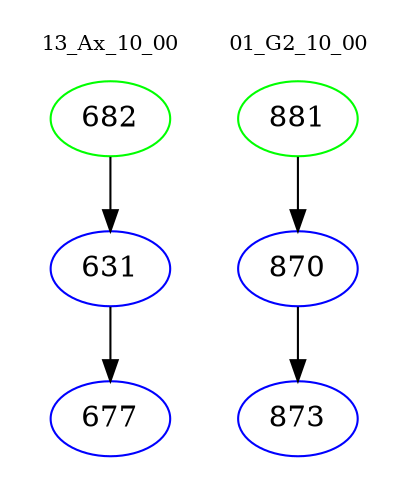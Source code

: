 digraph{
subgraph cluster_0 {
color = white
label = "13_Ax_10_00";
fontsize=10;
T0_682 [label="682", color="green"]
T0_682 -> T0_631 [color="black"]
T0_631 [label="631", color="blue"]
T0_631 -> T0_677 [color="black"]
T0_677 [label="677", color="blue"]
}
subgraph cluster_1 {
color = white
label = "01_G2_10_00";
fontsize=10;
T1_881 [label="881", color="green"]
T1_881 -> T1_870 [color="black"]
T1_870 [label="870", color="blue"]
T1_870 -> T1_873 [color="black"]
T1_873 [label="873", color="blue"]
}
}
